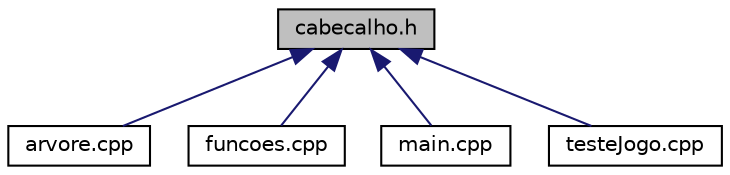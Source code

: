 digraph "cabecalho.h"
{
  edge [fontname="Helvetica",fontsize="10",labelfontname="Helvetica",labelfontsize="10"];
  node [fontname="Helvetica",fontsize="10",shape=record];
  Node2 [label="cabecalho.h",height=0.2,width=0.4,color="black", fillcolor="grey75", style="filled", fontcolor="black"];
  Node2 -> Node3 [dir="back",color="midnightblue",fontsize="10",style="solid"];
  Node3 [label="arvore.cpp",height=0.2,width=0.4,color="black", fillcolor="white", style="filled",URL="$arvore_8cpp.html"];
  Node2 -> Node4 [dir="back",color="midnightblue",fontsize="10",style="solid"];
  Node4 [label="funcoes.cpp",height=0.2,width=0.4,color="black", fillcolor="white", style="filled",URL="$funcoes_8cpp.html"];
  Node2 -> Node5 [dir="back",color="midnightblue",fontsize="10",style="solid"];
  Node5 [label="main.cpp",height=0.2,width=0.4,color="black", fillcolor="white", style="filled",URL="$main_8cpp.html"];
  Node2 -> Node6 [dir="back",color="midnightblue",fontsize="10",style="solid"];
  Node6 [label="testeJogo.cpp",height=0.2,width=0.4,color="black", fillcolor="white", style="filled",URL="$teste_jogo_8cpp.html"];
}
